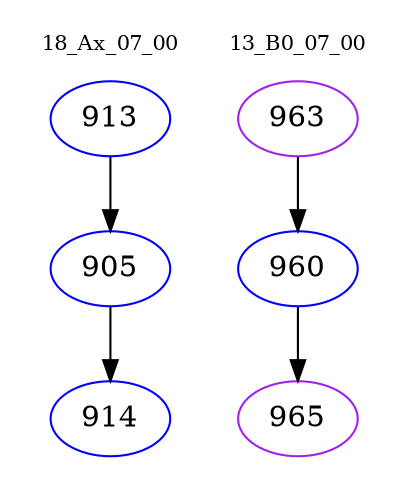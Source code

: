 digraph{
subgraph cluster_0 {
color = white
label = "18_Ax_07_00";
fontsize=10;
T0_913 [label="913", color="blue"]
T0_913 -> T0_905 [color="black"]
T0_905 [label="905", color="blue"]
T0_905 -> T0_914 [color="black"]
T0_914 [label="914", color="blue"]
}
subgraph cluster_1 {
color = white
label = "13_B0_07_00";
fontsize=10;
T1_963 [label="963", color="purple"]
T1_963 -> T1_960 [color="black"]
T1_960 [label="960", color="blue"]
T1_960 -> T1_965 [color="black"]
T1_965 [label="965", color="purple"]
}
}

